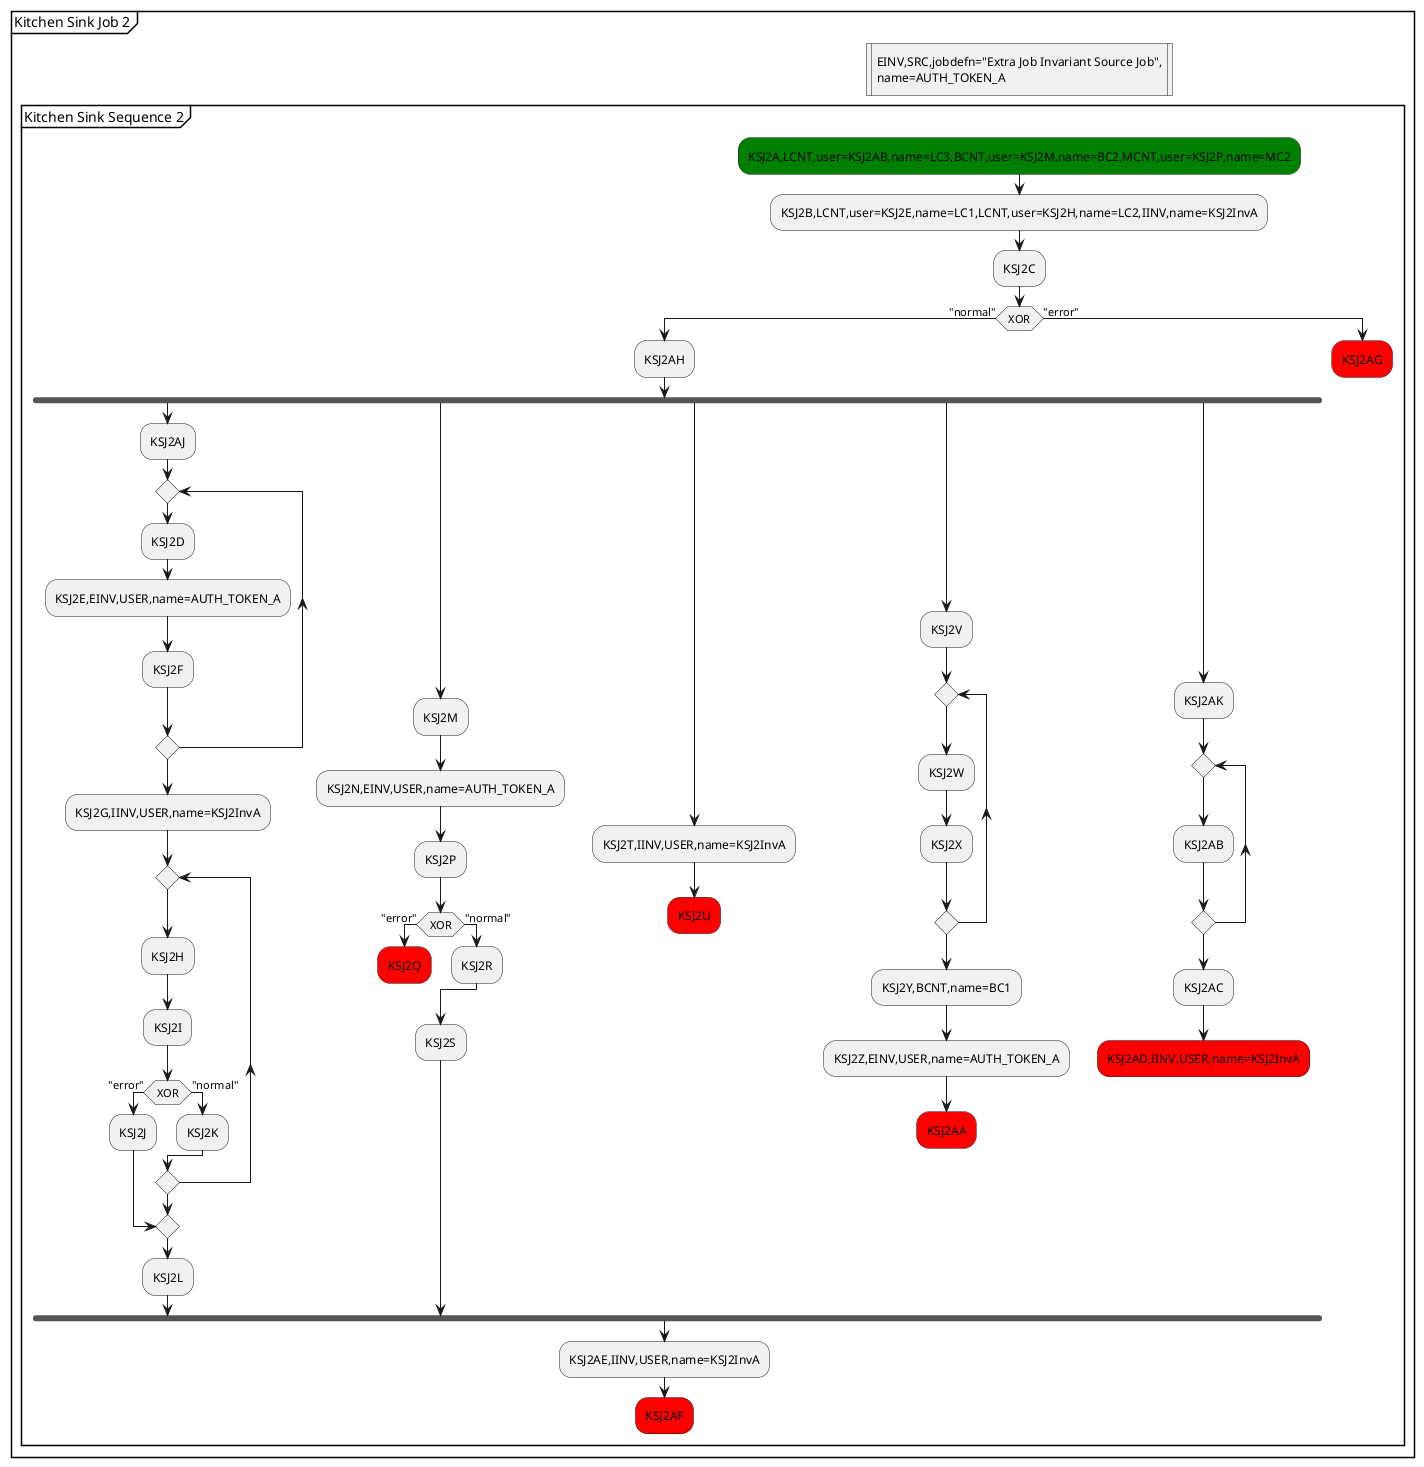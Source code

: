 @startuml

partition "Kitchen Sink Job 2" {
 :EINV,SRC,jobdefn="Extra Job Invariant Source Job",
 name=AUTH_TOKEN_A|
 detach
group "Kitchen Sink Sequence 2"

  #green:KSJ2A,LCNT,user=KSJ2AB,name=LC3,BCNT,user=KSJ2M,name=BC2,MCNT,user=KSJ2P,name=MC2;
  :KSJ2B,LCNT,user=KSJ2E,name=LC1,LCNT,user=KSJ2H,name=LC2,IINV,name=KSJ2InvA;
  :KSJ2C;
  if (XOR) then ("normal")
    :KSJ2AH;
    fork
      :KSJ2AJ;
      repeat
        :KSJ2D;
        :KSJ2E,EINV,USER,name=AUTH_TOKEN_A;
        :KSJ2F;
      repeat while
      :KSJ2G,IINV,USER,name=KSJ2InvA;
      repeat
        :KSJ2H;
        :KSJ2I;
        if (XOR) then ("error")
          :KSJ2J;
          break
        else ("normal")
          :KSJ2K;
        endif
      repeat while
      :KSJ2L;
    fork again
      :KSJ2M;
      :KSJ2N,EINV,USER,name=AUTH_TOKEN_A;
      :KSJ2P;
      if (XOR) then ("error")
        #red:KSJ2Q;
        detach
      else ("normal")
      :KSJ2R;  
      endif
      :KSJ2S;    
    fork again
      :KSJ2T,IINV,USER,name=KSJ2InvA;
      #red:KSJ2U;
      detach
    fork again
      :KSJ2V;
      repeat
        :KSJ2W;
        :KSJ2X;
      repeat while
      :KSJ2Y,BCNT,name=BC1;
      :KSJ2Z,EINV,USER,name=AUTH_TOKEN_A;
      #red:KSJ2AA;
      detach
    fork again
      :KSJ2AK;
      repeat
        :KSJ2AB;
      repeat while
      :KSJ2AC;
      #red:KSJ2AD,IINV,USER,name=KSJ2InvA;
      detach
    end fork
    :KSJ2AE,IINV,USER,name=KSJ2InvA;
    #red:KSJ2AF;
    detach
  else ("error")
    #red:KSJ2AG;
    detach
  endif
end group
}
@enduml